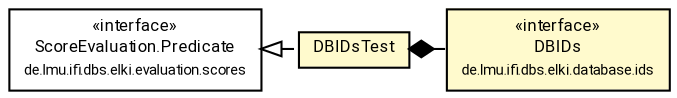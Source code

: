 #!/usr/local/bin/dot
#
# Class diagram 
# Generated by UMLGraph version R5_7_2-60-g0e99a6 (http://www.spinellis.gr/umlgraph/)
#

digraph G {
	graph [fontnames="svg"]
	edge [fontname="Roboto",fontsize=7,labelfontname="Roboto",labelfontsize=7,color="black"];
	node [fontname="Roboto",fontcolor="black",fontsize=8,shape=plaintext,margin=0,width=0,height=0];
	nodesep=0.15;
	ranksep=0.25;
	rankdir=LR;
	// de.lmu.ifi.dbs.elki.evaluation.scores.ScoreEvaluation.Predicate<T>
	c3056992 [label=<<table title="de.lmu.ifi.dbs.elki.evaluation.scores.ScoreEvaluation.Predicate" border="0" cellborder="1" cellspacing="0" cellpadding="2" href="../ScoreEvaluation.Predicate.html" target="_parent">
		<tr><td><table border="0" cellspacing="0" cellpadding="1">
		<tr><td align="center" balign="center"> &#171;interface&#187; </td></tr>
		<tr><td align="center" balign="center"> <font face="Roboto">ScoreEvaluation.Predicate</font> </td></tr>
		<tr><td align="center" balign="center"> <font face="Roboto" point-size="7.0">de.lmu.ifi.dbs.elki.evaluation.scores</font> </td></tr>
		</table></td></tr>
		</table>>, URL="../ScoreEvaluation.Predicate.html"];
	// de.lmu.ifi.dbs.elki.evaluation.scores.adapter.DBIDsTest
	c3056997 [label=<<table title="de.lmu.ifi.dbs.elki.evaluation.scores.adapter.DBIDsTest" border="0" cellborder="1" cellspacing="0" cellpadding="2" bgcolor="lemonChiffon" href="DBIDsTest.html" target="_parent">
		<tr><td><table border="0" cellspacing="0" cellpadding="1">
		<tr><td align="center" balign="center"> <font face="Roboto">DBIDsTest</font> </td></tr>
		</table></td></tr>
		</table>>, URL="DBIDsTest.html"];
	// de.lmu.ifi.dbs.elki.database.ids.DBIDs
	c3057214 [label=<<table title="de.lmu.ifi.dbs.elki.database.ids.DBIDs" border="0" cellborder="1" cellspacing="0" cellpadding="2" bgcolor="LemonChiffon" href="../../../database/ids/DBIDs.html" target="_parent">
		<tr><td><table border="0" cellspacing="0" cellpadding="1">
		<tr><td align="center" balign="center"> &#171;interface&#187; </td></tr>
		<tr><td align="center" balign="center"> <font face="Roboto">DBIDs</font> </td></tr>
		<tr><td align="center" balign="center"> <font face="Roboto" point-size="7.0">de.lmu.ifi.dbs.elki.database.ids</font> </td></tr>
		</table></td></tr>
		</table>>, URL="../../../database/ids/DBIDs.html"];
	// de.lmu.ifi.dbs.elki.evaluation.scores.adapter.DBIDsTest implements de.lmu.ifi.dbs.elki.evaluation.scores.ScoreEvaluation.Predicate<T>
	c3056992 -> c3056997 [arrowtail=empty,style=dashed,dir=back,weight=9];
	// de.lmu.ifi.dbs.elki.evaluation.scores.adapter.DBIDsTest composed de.lmu.ifi.dbs.elki.database.ids.DBIDs
	c3056997 -> c3057214 [arrowhead=none,arrowtail=diamond,dir=back,weight=6];
}

